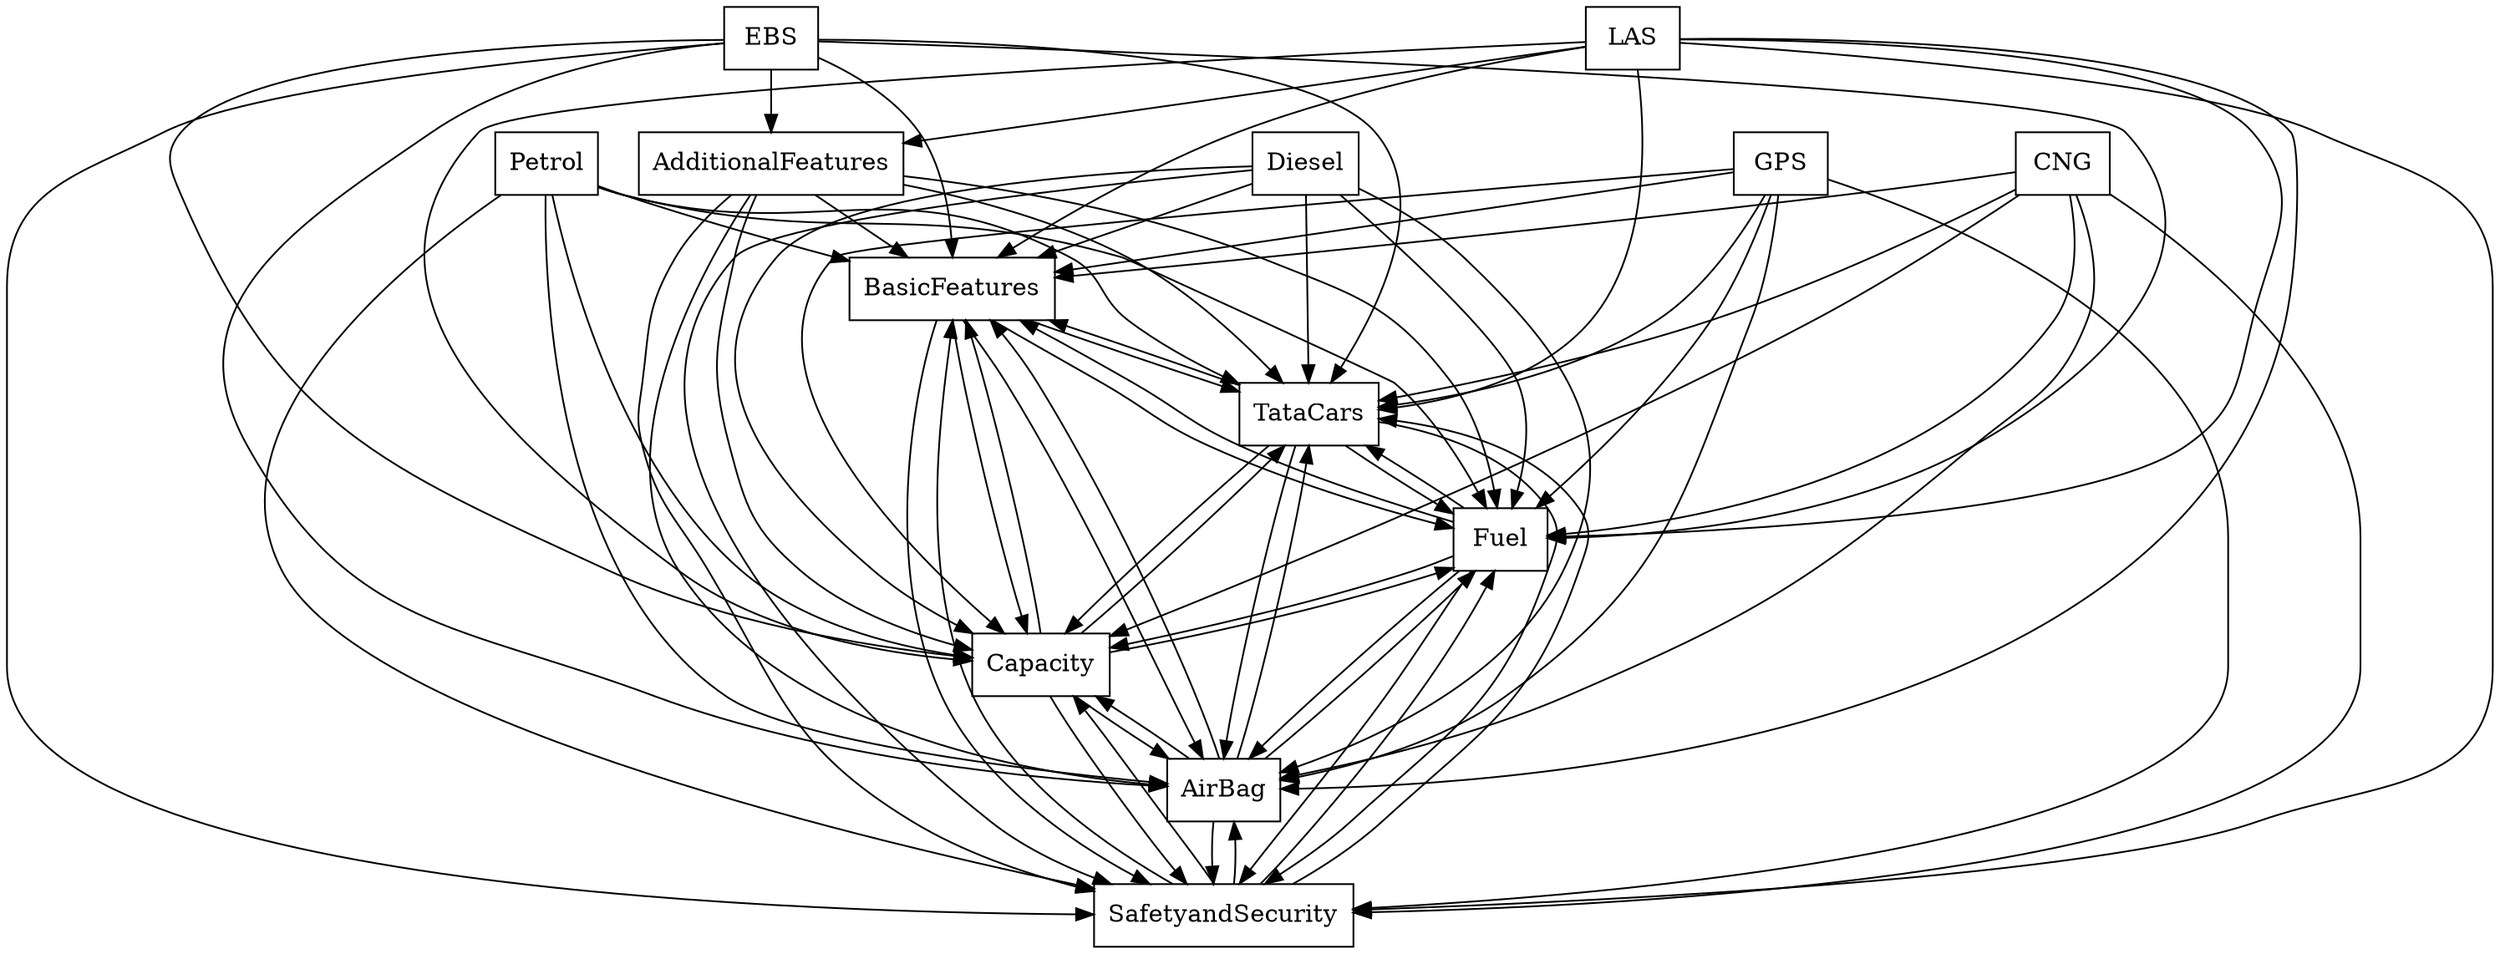 digraph{
graph [rankdir=TB];
node [shape=box];
edge [arrowhead=normal];
0[label="Petrol",]
1[label="EBS",]
2[label="BasicFeatures",]
3[label="LAS",]
4[label="TataCars",]
5[label="SafetyandSecurity",]
6[label="CNG",]
7[label="AirBag",]
8[label="Diesel",]
9[label="Capacity",]
10[label="GPS",]
11[label="Fuel",]
12[label="AdditionalFeatures",]
0->2[label="",]
0->4[label="",]
0->5[label="",]
0->7[label="",]
0->9[label="",]
0->11[label="",]
1->2[label="",]
1->4[label="",]
1->5[label="",]
1->7[label="",]
1->9[label="",]
1->11[label="",]
1->12[label="",]
2->4[label="",]
2->5[label="",]
2->7[label="",]
2->9[label="",]
2->11[label="",]
3->2[label="",]
3->4[label="",]
3->5[label="",]
3->7[label="",]
3->9[label="",]
3->11[label="",]
3->12[label="",]
4->2[label="",]
4->5[label="",]
4->7[label="",]
4->9[label="",]
4->11[label="",]
5->2[label="",]
5->4[label="",]
5->7[label="",]
5->9[label="",]
5->11[label="",]
6->2[label="",]
6->4[label="",]
6->5[label="",]
6->7[label="",]
6->9[label="",]
6->11[label="",]
7->2[label="",]
7->4[label="",]
7->5[label="",]
7->9[label="",]
7->11[label="",]
8->2[label="",]
8->4[label="",]
8->5[label="",]
8->7[label="",]
8->9[label="",]
8->11[label="",]
9->2[label="",]
9->4[label="",]
9->5[label="",]
9->7[label="",]
9->11[label="",]
10->2[label="",]
10->4[label="",]
10->5[label="",]
10->7[label="",]
10->9[label="",]
10->11[label="",]
11->2[label="",]
11->4[label="",]
11->5[label="",]
11->7[label="",]
11->9[label="",]
12->2[label="",]
12->4[label="",]
12->5[label="",]
12->7[label="",]
12->9[label="",]
12->11[label="",]
}
